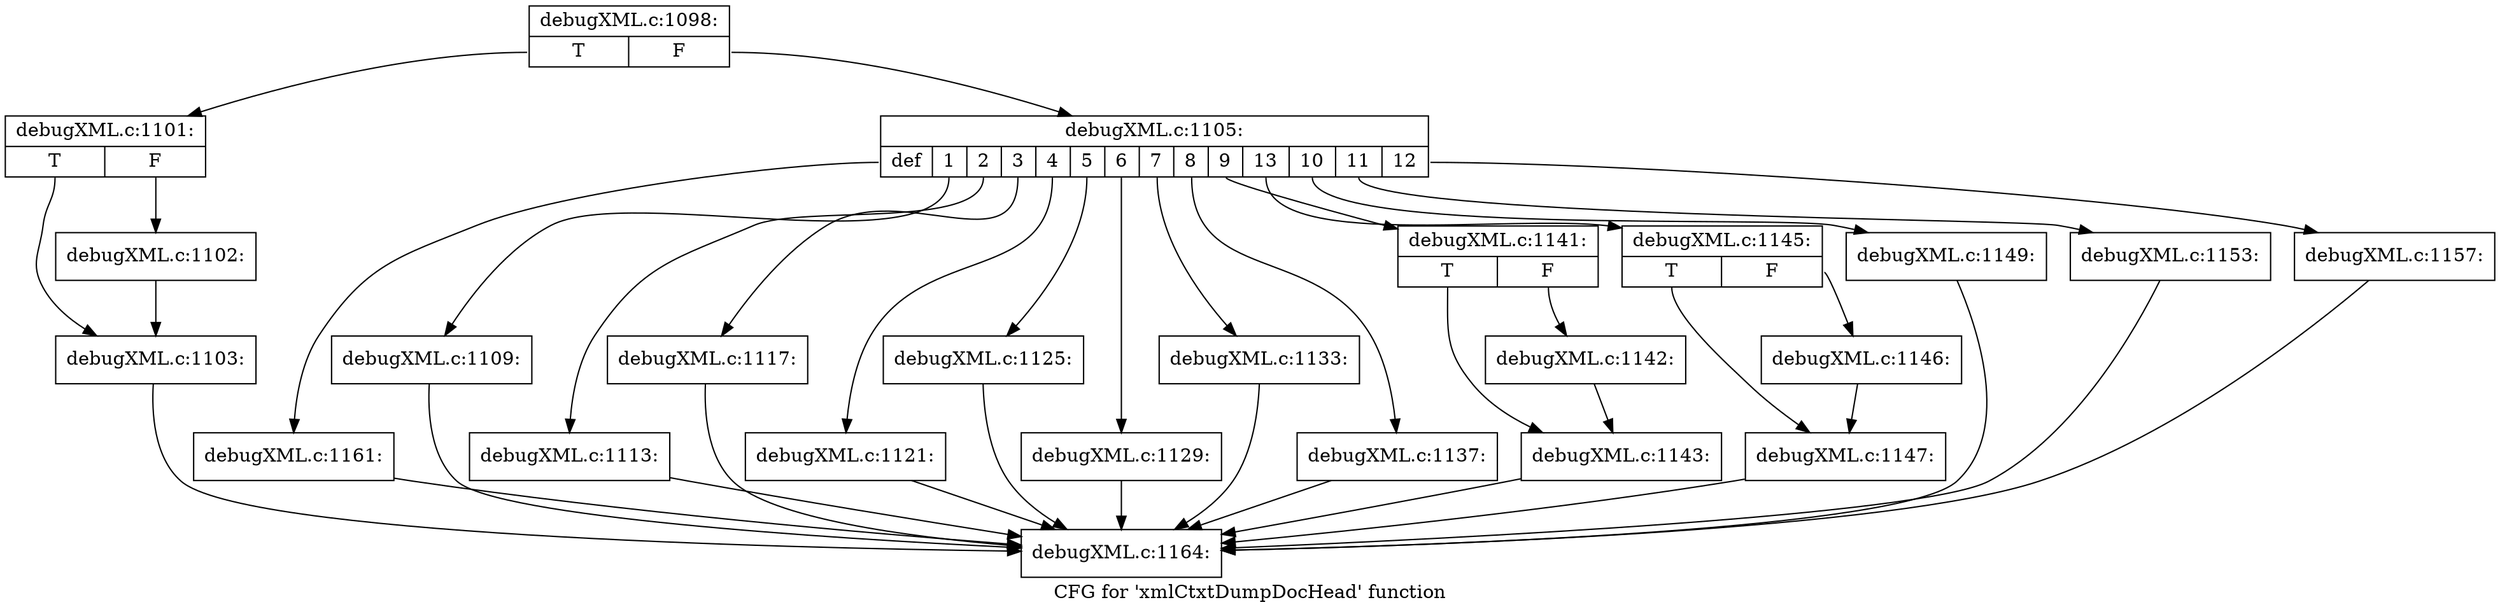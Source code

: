 digraph "CFG for 'xmlCtxtDumpDocHead' function" {
	label="CFG for 'xmlCtxtDumpDocHead' function";

	Node0x4ae0760 [shape=record,label="{debugXML.c:1098:|{<s0>T|<s1>F}}"];
	Node0x4ae0760:s0 -> Node0x4ae0ae0;
	Node0x4ae0760:s1 -> Node0x4ae0b30;
	Node0x4ae0ae0 [shape=record,label="{debugXML.c:1101:|{<s0>T|<s1>F}}"];
	Node0x4ae0ae0:s0 -> Node0x4aecf50;
	Node0x4ae0ae0:s1 -> Node0x4aecf00;
	Node0x4aecf00 [shape=record,label="{debugXML.c:1102:}"];
	Node0x4aecf00 -> Node0x4aecf50;
	Node0x4aecf50 [shape=record,label="{debugXML.c:1103:}"];
	Node0x4aecf50 -> Node0x4aedb80;
	Node0x4ae0b30 [shape=record,label="{debugXML.c:1105:|{<s0>def|<s1>1|<s2>2|<s3>3|<s4>4|<s5>5|<s6>6|<s7>7|<s8>8|<s9>9|<s10>13|<s11>10|<s12>11|<s13>12}}"];
	Node0x4ae0b30:s0 -> Node0x4aedd90;
	Node0x4ae0b30:s1 -> Node0x4aee0d0;
	Node0x4ae0b30:s2 -> Node0x4aee580;
	Node0x4ae0b30:s3 -> Node0x4aeea30;
	Node0x4ae0b30:s4 -> Node0x4aeeed0;
	Node0x4ae0b30:s5 -> Node0x4aef370;
	Node0x4ae0b30:s6 -> Node0x4aef820;
	Node0x4ae0b30:s7 -> Node0x4aefcc0;
	Node0x4ae0b30:s8 -> Node0x4af0160;
	Node0x4ae0b30:s9 -> Node0x4af0610;
	Node0x4ae0b30:s10 -> Node0x4af0ff0;
	Node0x4ae0b30:s11 -> Node0x4af19d0;
	Node0x4ae0b30:s12 -> Node0x4af22b0;
	Node0x4ae0b30:s13 -> Node0x4af2760;
	Node0x4aee0d0 [shape=record,label="{debugXML.c:1109:}"];
	Node0x4aee0d0 -> Node0x4aedb80;
	Node0x4aee580 [shape=record,label="{debugXML.c:1113:}"];
	Node0x4aee580 -> Node0x4aedb80;
	Node0x4aeea30 [shape=record,label="{debugXML.c:1117:}"];
	Node0x4aeea30 -> Node0x4aedb80;
	Node0x4aeeed0 [shape=record,label="{debugXML.c:1121:}"];
	Node0x4aeeed0 -> Node0x4aedb80;
	Node0x4aef370 [shape=record,label="{debugXML.c:1125:}"];
	Node0x4aef370 -> Node0x4aedb80;
	Node0x4aef820 [shape=record,label="{debugXML.c:1129:}"];
	Node0x4aef820 -> Node0x4aedb80;
	Node0x4aefcc0 [shape=record,label="{debugXML.c:1133:}"];
	Node0x4aefcc0 -> Node0x4aedb80;
	Node0x4af0160 [shape=record,label="{debugXML.c:1137:}"];
	Node0x4af0160 -> Node0x4aedb80;
	Node0x4af0610 [shape=record,label="{debugXML.c:1141:|{<s0>T|<s1>F}}"];
	Node0x4af0610:s0 -> Node0x4af0750;
	Node0x4af0610:s1 -> Node0x4af0700;
	Node0x4af0700 [shape=record,label="{debugXML.c:1142:}"];
	Node0x4af0700 -> Node0x4af0750;
	Node0x4af0750 [shape=record,label="{debugXML.c:1143:}"];
	Node0x4af0750 -> Node0x4aedb80;
	Node0x4af0ff0 [shape=record,label="{debugXML.c:1145:|{<s0>T|<s1>F}}"];
	Node0x4af0ff0:s0 -> Node0x4af1130;
	Node0x4af0ff0:s1 -> Node0x4af10e0;
	Node0x4af10e0 [shape=record,label="{debugXML.c:1146:}"];
	Node0x4af10e0 -> Node0x4af1130;
	Node0x4af1130 [shape=record,label="{debugXML.c:1147:}"];
	Node0x4af1130 -> Node0x4aedb80;
	Node0x4af19d0 [shape=record,label="{debugXML.c:1149:}"];
	Node0x4af19d0 -> Node0x4aedb80;
	Node0x4af22b0 [shape=record,label="{debugXML.c:1153:}"];
	Node0x4af22b0 -> Node0x4aedb80;
	Node0x4af2760 [shape=record,label="{debugXML.c:1157:}"];
	Node0x4af2760 -> Node0x4aedb80;
	Node0x4aedd90 [shape=record,label="{debugXML.c:1161:}"];
	Node0x4aedd90 -> Node0x4aedb80;
	Node0x4aedb80 [shape=record,label="{debugXML.c:1164:}"];
}
